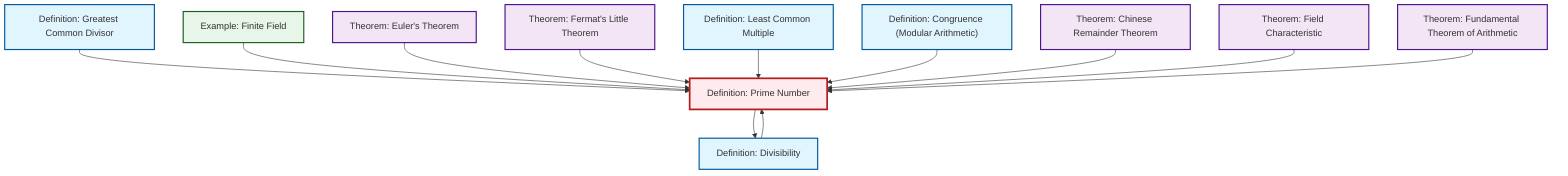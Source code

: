 graph TD
    classDef definition fill:#e1f5fe,stroke:#01579b,stroke-width:2px
    classDef theorem fill:#f3e5f5,stroke:#4a148c,stroke-width:2px
    classDef axiom fill:#fff3e0,stroke:#e65100,stroke-width:2px
    classDef example fill:#e8f5e9,stroke:#1b5e20,stroke-width:2px
    classDef current fill:#ffebee,stroke:#b71c1c,stroke-width:3px
    def-gcd["Definition: Greatest Common Divisor"]:::definition
    thm-euler["Theorem: Euler's Theorem"]:::theorem
    thm-fermat-little["Theorem: Fermat's Little Theorem"]:::theorem
    thm-fundamental-arithmetic["Theorem: Fundamental Theorem of Arithmetic"]:::theorem
    def-lcm["Definition: Least Common Multiple"]:::definition
    def-congruence["Definition: Congruence (Modular Arithmetic)"]:::definition
    def-divisibility["Definition: Divisibility"]:::definition
    thm-chinese-remainder["Theorem: Chinese Remainder Theorem"]:::theorem
    ex-finite-field["Example: Finite Field"]:::example
    def-prime["Definition: Prime Number"]:::definition
    thm-field-characteristic["Theorem: Field Characteristic"]:::theorem
    def-divisibility --> def-prime
    def-gcd --> def-prime
    ex-finite-field --> def-prime
    thm-euler --> def-prime
    thm-fermat-little --> def-prime
    def-lcm --> def-prime
    def-congruence --> def-prime
    def-prime --> def-divisibility
    thm-chinese-remainder --> def-prime
    thm-field-characteristic --> def-prime
    thm-fundamental-arithmetic --> def-prime
    class def-prime current